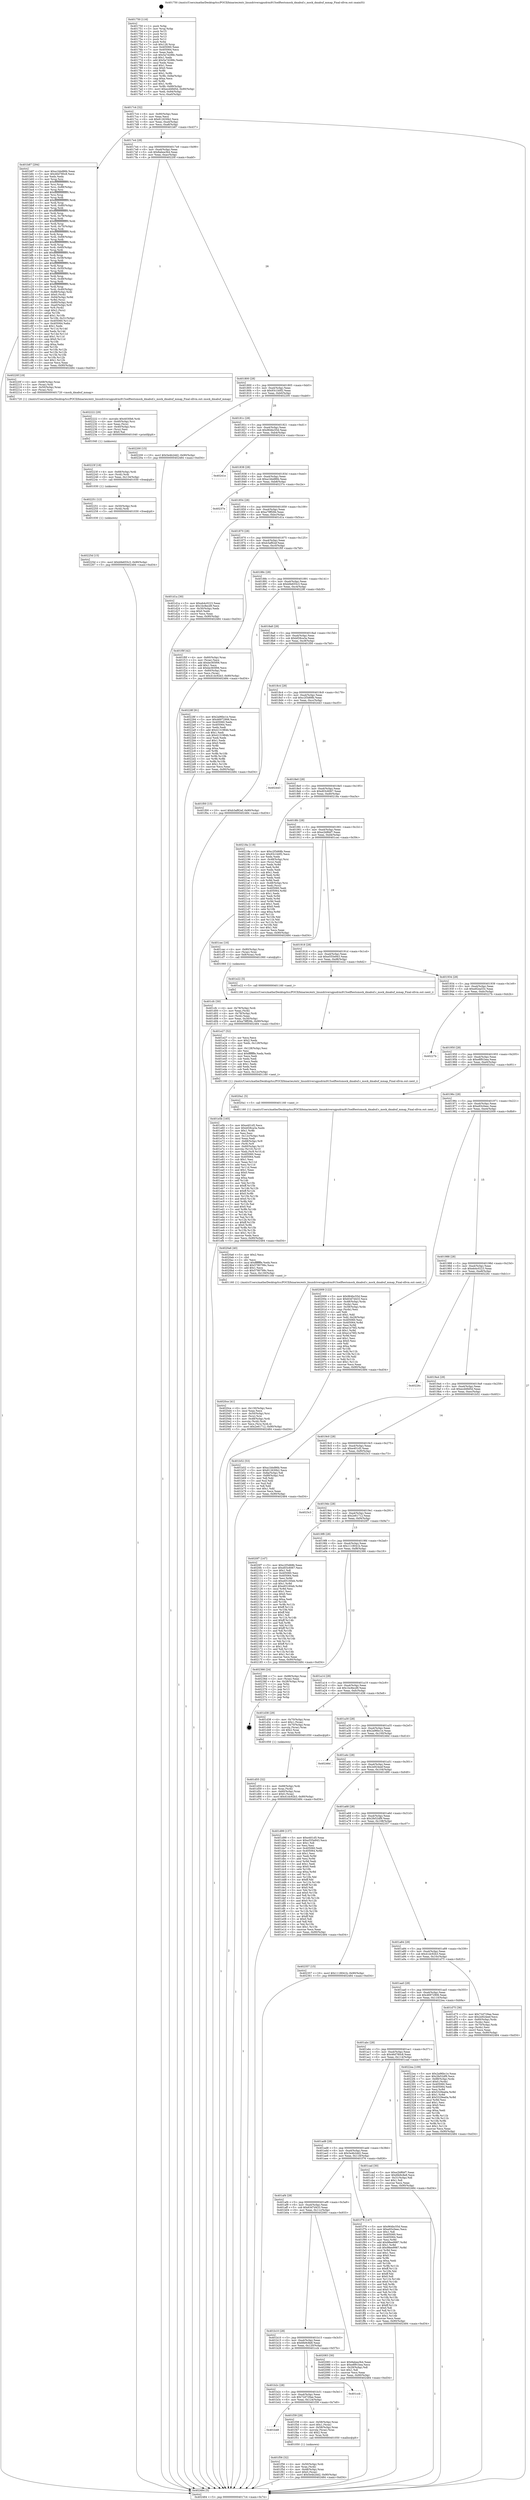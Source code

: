 digraph "0x401750" {
  label = "0x401750 (/mnt/c/Users/mathe/Desktop/tcc/POCII/binaries/extr_linuxdriversgpudrmi915selftestsmock_dmabuf.c_mock_dmabuf_mmap_Final-ollvm.out::main(0))"
  labelloc = "t"
  node[shape=record]

  Entry [label="",width=0.3,height=0.3,shape=circle,fillcolor=black,style=filled]
  "0x4017c4" [label="{
     0x4017c4 [32]\l
     | [instrs]\l
     &nbsp;&nbsp;0x4017c4 \<+6\>: mov -0x90(%rbp),%eax\l
     &nbsp;&nbsp;0x4017ca \<+2\>: mov %eax,%ecx\l
     &nbsp;&nbsp;0x4017cc \<+6\>: sub $0x812630b2,%ecx\l
     &nbsp;&nbsp;0x4017d2 \<+6\>: mov %eax,-0xa4(%rbp)\l
     &nbsp;&nbsp;0x4017d8 \<+6\>: mov %ecx,-0xa8(%rbp)\l
     &nbsp;&nbsp;0x4017de \<+6\>: je 0000000000401b87 \<main+0x437\>\l
  }"]
  "0x401b87" [label="{
     0x401b87 [294]\l
     | [instrs]\l
     &nbsp;&nbsp;0x401b87 \<+5\>: mov $0xa1bbd86b,%eax\l
     &nbsp;&nbsp;0x401b8c \<+5\>: mov $0x46d780c8,%ecx\l
     &nbsp;&nbsp;0x401b91 \<+2\>: xor %edx,%edx\l
     &nbsp;&nbsp;0x401b93 \<+3\>: mov %rsp,%rsi\l
     &nbsp;&nbsp;0x401b96 \<+4\>: add $0xfffffffffffffff0,%rsi\l
     &nbsp;&nbsp;0x401b9a \<+3\>: mov %rsi,%rsp\l
     &nbsp;&nbsp;0x401b9d \<+7\>: mov %rsi,-0x88(%rbp)\l
     &nbsp;&nbsp;0x401ba4 \<+3\>: mov %rsp,%rsi\l
     &nbsp;&nbsp;0x401ba7 \<+4\>: add $0xfffffffffffffff0,%rsi\l
     &nbsp;&nbsp;0x401bab \<+3\>: mov %rsi,%rsp\l
     &nbsp;&nbsp;0x401bae \<+3\>: mov %rsp,%rdi\l
     &nbsp;&nbsp;0x401bb1 \<+4\>: add $0xfffffffffffffff0,%rdi\l
     &nbsp;&nbsp;0x401bb5 \<+3\>: mov %rdi,%rsp\l
     &nbsp;&nbsp;0x401bb8 \<+4\>: mov %rdi,-0x80(%rbp)\l
     &nbsp;&nbsp;0x401bbc \<+3\>: mov %rsp,%rdi\l
     &nbsp;&nbsp;0x401bbf \<+4\>: add $0xfffffffffffffff0,%rdi\l
     &nbsp;&nbsp;0x401bc3 \<+3\>: mov %rdi,%rsp\l
     &nbsp;&nbsp;0x401bc6 \<+4\>: mov %rdi,-0x78(%rbp)\l
     &nbsp;&nbsp;0x401bca \<+3\>: mov %rsp,%rdi\l
     &nbsp;&nbsp;0x401bcd \<+4\>: add $0xfffffffffffffff0,%rdi\l
     &nbsp;&nbsp;0x401bd1 \<+3\>: mov %rdi,%rsp\l
     &nbsp;&nbsp;0x401bd4 \<+4\>: mov %rdi,-0x70(%rbp)\l
     &nbsp;&nbsp;0x401bd8 \<+3\>: mov %rsp,%rdi\l
     &nbsp;&nbsp;0x401bdb \<+4\>: add $0xfffffffffffffff0,%rdi\l
     &nbsp;&nbsp;0x401bdf \<+3\>: mov %rdi,%rsp\l
     &nbsp;&nbsp;0x401be2 \<+4\>: mov %rdi,-0x68(%rbp)\l
     &nbsp;&nbsp;0x401be6 \<+3\>: mov %rsp,%rdi\l
     &nbsp;&nbsp;0x401be9 \<+4\>: add $0xfffffffffffffff0,%rdi\l
     &nbsp;&nbsp;0x401bed \<+3\>: mov %rdi,%rsp\l
     &nbsp;&nbsp;0x401bf0 \<+4\>: mov %rdi,-0x60(%rbp)\l
     &nbsp;&nbsp;0x401bf4 \<+3\>: mov %rsp,%rdi\l
     &nbsp;&nbsp;0x401bf7 \<+4\>: add $0xfffffffffffffff0,%rdi\l
     &nbsp;&nbsp;0x401bfb \<+3\>: mov %rdi,%rsp\l
     &nbsp;&nbsp;0x401bfe \<+4\>: mov %rdi,-0x58(%rbp)\l
     &nbsp;&nbsp;0x401c02 \<+3\>: mov %rsp,%rdi\l
     &nbsp;&nbsp;0x401c05 \<+4\>: add $0xfffffffffffffff0,%rdi\l
     &nbsp;&nbsp;0x401c09 \<+3\>: mov %rdi,%rsp\l
     &nbsp;&nbsp;0x401c0c \<+4\>: mov %rdi,-0x50(%rbp)\l
     &nbsp;&nbsp;0x401c10 \<+3\>: mov %rsp,%rdi\l
     &nbsp;&nbsp;0x401c13 \<+4\>: add $0xfffffffffffffff0,%rdi\l
     &nbsp;&nbsp;0x401c17 \<+3\>: mov %rdi,%rsp\l
     &nbsp;&nbsp;0x401c1a \<+4\>: mov %rdi,-0x48(%rbp)\l
     &nbsp;&nbsp;0x401c1e \<+3\>: mov %rsp,%rdi\l
     &nbsp;&nbsp;0x401c21 \<+4\>: add $0xfffffffffffffff0,%rdi\l
     &nbsp;&nbsp;0x401c25 \<+3\>: mov %rdi,%rsp\l
     &nbsp;&nbsp;0x401c28 \<+4\>: mov %rdi,-0x40(%rbp)\l
     &nbsp;&nbsp;0x401c2c \<+7\>: mov -0x88(%rbp),%rdi\l
     &nbsp;&nbsp;0x401c33 \<+6\>: movl $0x0,(%rdi)\l
     &nbsp;&nbsp;0x401c39 \<+7\>: mov -0x94(%rbp),%r8d\l
     &nbsp;&nbsp;0x401c40 \<+3\>: mov %r8d,(%rsi)\l
     &nbsp;&nbsp;0x401c43 \<+4\>: mov -0x80(%rbp),%rdi\l
     &nbsp;&nbsp;0x401c47 \<+7\>: mov -0xa0(%rbp),%r9\l
     &nbsp;&nbsp;0x401c4e \<+3\>: mov %r9,(%rdi)\l
     &nbsp;&nbsp;0x401c51 \<+3\>: cmpl $0x2,(%rsi)\l
     &nbsp;&nbsp;0x401c54 \<+4\>: setne %r10b\l
     &nbsp;&nbsp;0x401c58 \<+4\>: and $0x1,%r10b\l
     &nbsp;&nbsp;0x401c5c \<+4\>: mov %r10b,-0x31(%rbp)\l
     &nbsp;&nbsp;0x401c60 \<+8\>: mov 0x405060,%r11d\l
     &nbsp;&nbsp;0x401c68 \<+7\>: mov 0x405064,%ebx\l
     &nbsp;&nbsp;0x401c6f \<+3\>: sub $0x1,%edx\l
     &nbsp;&nbsp;0x401c72 \<+3\>: mov %r11d,%r14d\l
     &nbsp;&nbsp;0x401c75 \<+3\>: add %edx,%r14d\l
     &nbsp;&nbsp;0x401c78 \<+4\>: imul %r14d,%r11d\l
     &nbsp;&nbsp;0x401c7c \<+4\>: and $0x1,%r11d\l
     &nbsp;&nbsp;0x401c80 \<+4\>: cmp $0x0,%r11d\l
     &nbsp;&nbsp;0x401c84 \<+4\>: sete %r10b\l
     &nbsp;&nbsp;0x401c88 \<+3\>: cmp $0xa,%ebx\l
     &nbsp;&nbsp;0x401c8b \<+4\>: setl %r15b\l
     &nbsp;&nbsp;0x401c8f \<+3\>: mov %r10b,%r12b\l
     &nbsp;&nbsp;0x401c92 \<+3\>: and %r15b,%r12b\l
     &nbsp;&nbsp;0x401c95 \<+3\>: xor %r15b,%r10b\l
     &nbsp;&nbsp;0x401c98 \<+3\>: or %r10b,%r12b\l
     &nbsp;&nbsp;0x401c9b \<+4\>: test $0x1,%r12b\l
     &nbsp;&nbsp;0x401c9f \<+3\>: cmovne %ecx,%eax\l
     &nbsp;&nbsp;0x401ca2 \<+6\>: mov %eax,-0x90(%rbp)\l
     &nbsp;&nbsp;0x401ca8 \<+5\>: jmp 0000000000402484 \<main+0xd34\>\l
  }"]
  "0x4017e4" [label="{
     0x4017e4 [28]\l
     | [instrs]\l
     &nbsp;&nbsp;0x4017e4 \<+5\>: jmp 00000000004017e9 \<main+0x99\>\l
     &nbsp;&nbsp;0x4017e9 \<+6\>: mov -0xa4(%rbp),%eax\l
     &nbsp;&nbsp;0x4017ef \<+5\>: sub $0x8abea3b4,%eax\l
     &nbsp;&nbsp;0x4017f4 \<+6\>: mov %eax,-0xac(%rbp)\l
     &nbsp;&nbsp;0x4017fa \<+6\>: je 000000000040220f \<main+0xabf\>\l
  }"]
  Exit [label="",width=0.3,height=0.3,shape=circle,fillcolor=black,style=filled,peripheries=2]
  "0x40220f" [label="{
     0x40220f [19]\l
     | [instrs]\l
     &nbsp;&nbsp;0x40220f \<+4\>: mov -0x68(%rbp),%rax\l
     &nbsp;&nbsp;0x402213 \<+3\>: mov (%rax),%rdi\l
     &nbsp;&nbsp;0x402216 \<+4\>: mov -0x50(%rbp),%rax\l
     &nbsp;&nbsp;0x40221a \<+3\>: mov (%rax),%rsi\l
     &nbsp;&nbsp;0x40221d \<+5\>: call 0000000000401720 \<mock_dmabuf_mmap\>\l
     | [calls]\l
     &nbsp;&nbsp;0x401720 \{1\} (/mnt/c/Users/mathe/Desktop/tcc/POCII/binaries/extr_linuxdriversgpudrmi915selftestsmock_dmabuf.c_mock_dmabuf_mmap_Final-ollvm.out::mock_dmabuf_mmap)\l
  }"]
  "0x401800" [label="{
     0x401800 [28]\l
     | [instrs]\l
     &nbsp;&nbsp;0x401800 \<+5\>: jmp 0000000000401805 \<main+0xb5\>\l
     &nbsp;&nbsp;0x401805 \<+6\>: mov -0xa4(%rbp),%eax\l
     &nbsp;&nbsp;0x40180b \<+5\>: sub $0x93c1b0f2,%eax\l
     &nbsp;&nbsp;0x401810 \<+6\>: mov %eax,-0xb0(%rbp)\l
     &nbsp;&nbsp;0x401816 \<+6\>: je 0000000000402200 \<main+0xab0\>\l
  }"]
  "0x40225d" [label="{
     0x40225d [15]\l
     | [instrs]\l
     &nbsp;&nbsp;0x40225d \<+10\>: movl $0xb9e655c3,-0x90(%rbp)\l
     &nbsp;&nbsp;0x402267 \<+5\>: jmp 0000000000402484 \<main+0xd34\>\l
  }"]
  "0x402200" [label="{
     0x402200 [15]\l
     | [instrs]\l
     &nbsp;&nbsp;0x402200 \<+10\>: movl $0x5e4b2dd2,-0x90(%rbp)\l
     &nbsp;&nbsp;0x40220a \<+5\>: jmp 0000000000402484 \<main+0xd34\>\l
  }"]
  "0x40181c" [label="{
     0x40181c [28]\l
     | [instrs]\l
     &nbsp;&nbsp;0x40181c \<+5\>: jmp 0000000000401821 \<main+0xd1\>\l
     &nbsp;&nbsp;0x401821 \<+6\>: mov -0xa4(%rbp),%eax\l
     &nbsp;&nbsp;0x401827 \<+5\>: sub $0x964bc55d,%eax\l
     &nbsp;&nbsp;0x40182c \<+6\>: mov %eax,-0xb4(%rbp)\l
     &nbsp;&nbsp;0x401832 \<+6\>: je 000000000040241e \<main+0xcce\>\l
  }"]
  "0x402251" [label="{
     0x402251 [12]\l
     | [instrs]\l
     &nbsp;&nbsp;0x402251 \<+4\>: mov -0x50(%rbp),%rdi\l
     &nbsp;&nbsp;0x402255 \<+3\>: mov (%rdi),%rdi\l
     &nbsp;&nbsp;0x402258 \<+5\>: call 0000000000401030 \<free@plt\>\l
     | [calls]\l
     &nbsp;&nbsp;0x401030 \{1\} (unknown)\l
  }"]
  "0x40241e" [label="{
     0x40241e\l
  }", style=dashed]
  "0x401838" [label="{
     0x401838 [28]\l
     | [instrs]\l
     &nbsp;&nbsp;0x401838 \<+5\>: jmp 000000000040183d \<main+0xed\>\l
     &nbsp;&nbsp;0x40183d \<+6\>: mov -0xa4(%rbp),%eax\l
     &nbsp;&nbsp;0x401843 \<+5\>: sub $0xa1bbd86b,%eax\l
     &nbsp;&nbsp;0x401848 \<+6\>: mov %eax,-0xb8(%rbp)\l
     &nbsp;&nbsp;0x40184e \<+6\>: je 000000000040237e \<main+0xc2e\>\l
  }"]
  "0x40223f" [label="{
     0x40223f [18]\l
     | [instrs]\l
     &nbsp;&nbsp;0x40223f \<+4\>: mov -0x68(%rbp),%rdi\l
     &nbsp;&nbsp;0x402243 \<+3\>: mov (%rdi),%rdi\l
     &nbsp;&nbsp;0x402246 \<+6\>: mov %eax,-0x134(%rbp)\l
     &nbsp;&nbsp;0x40224c \<+5\>: call 0000000000401030 \<free@plt\>\l
     | [calls]\l
     &nbsp;&nbsp;0x401030 \{1\} (unknown)\l
  }"]
  "0x40237e" [label="{
     0x40237e\l
  }", style=dashed]
  "0x401854" [label="{
     0x401854 [28]\l
     | [instrs]\l
     &nbsp;&nbsp;0x401854 \<+5\>: jmp 0000000000401859 \<main+0x109\>\l
     &nbsp;&nbsp;0x401859 \<+6\>: mov -0xa4(%rbp),%eax\l
     &nbsp;&nbsp;0x40185f \<+5\>: sub $0xa79ff26b,%eax\l
     &nbsp;&nbsp;0x401864 \<+6\>: mov %eax,-0xbc(%rbp)\l
     &nbsp;&nbsp;0x40186a \<+6\>: je 0000000000401d1a \<main+0x5ca\>\l
  }"]
  "0x402222" [label="{
     0x402222 [29]\l
     | [instrs]\l
     &nbsp;&nbsp;0x402222 \<+10\>: movabs $0x4030b6,%rdi\l
     &nbsp;&nbsp;0x40222c \<+4\>: mov -0x40(%rbp),%rsi\l
     &nbsp;&nbsp;0x402230 \<+2\>: mov %eax,(%rsi)\l
     &nbsp;&nbsp;0x402232 \<+4\>: mov -0x40(%rbp),%rsi\l
     &nbsp;&nbsp;0x402236 \<+2\>: mov (%rsi),%esi\l
     &nbsp;&nbsp;0x402238 \<+2\>: mov $0x0,%al\l
     &nbsp;&nbsp;0x40223a \<+5\>: call 0000000000401040 \<printf@plt\>\l
     | [calls]\l
     &nbsp;&nbsp;0x401040 \{1\} (unknown)\l
  }"]
  "0x401d1a" [label="{
     0x401d1a [30]\l
     | [instrs]\l
     &nbsp;&nbsp;0x401d1a \<+5\>: mov $0xeb4c0223,%eax\l
     &nbsp;&nbsp;0x401d1f \<+5\>: mov $0x1bc8ecd9,%ecx\l
     &nbsp;&nbsp;0x401d24 \<+3\>: mov -0x30(%rbp),%edx\l
     &nbsp;&nbsp;0x401d27 \<+3\>: cmp $0x0,%edx\l
     &nbsp;&nbsp;0x401d2a \<+3\>: cmove %ecx,%eax\l
     &nbsp;&nbsp;0x401d2d \<+6\>: mov %eax,-0x90(%rbp)\l
     &nbsp;&nbsp;0x401d33 \<+5\>: jmp 0000000000402484 \<main+0xd34\>\l
  }"]
  "0x401870" [label="{
     0x401870 [28]\l
     | [instrs]\l
     &nbsp;&nbsp;0x401870 \<+5\>: jmp 0000000000401875 \<main+0x125\>\l
     &nbsp;&nbsp;0x401875 \<+6\>: mov -0xa4(%rbp),%eax\l
     &nbsp;&nbsp;0x40187b \<+5\>: sub $0xb3af82ef,%eax\l
     &nbsp;&nbsp;0x401880 \<+6\>: mov %eax,-0xc0(%rbp)\l
     &nbsp;&nbsp;0x401886 \<+6\>: je 0000000000401f0f \<main+0x7bf\>\l
  }"]
  "0x4020ce" [label="{
     0x4020ce [41]\l
     | [instrs]\l
     &nbsp;&nbsp;0x4020ce \<+6\>: mov -0x130(%rbp),%ecx\l
     &nbsp;&nbsp;0x4020d4 \<+3\>: imul %eax,%ecx\l
     &nbsp;&nbsp;0x4020d7 \<+4\>: mov -0x50(%rbp),%rsi\l
     &nbsp;&nbsp;0x4020db \<+3\>: mov (%rsi),%rsi\l
     &nbsp;&nbsp;0x4020de \<+4\>: mov -0x48(%rbp),%rdi\l
     &nbsp;&nbsp;0x4020e2 \<+3\>: movslq (%rdi),%rdi\l
     &nbsp;&nbsp;0x4020e5 \<+3\>: mov %ecx,(%rsi,%rdi,4)\l
     &nbsp;&nbsp;0x4020e8 \<+10\>: movl $0x2e61712,-0x90(%rbp)\l
     &nbsp;&nbsp;0x4020f2 \<+5\>: jmp 0000000000402484 \<main+0xd34\>\l
  }"]
  "0x401f0f" [label="{
     0x401f0f [42]\l
     | [instrs]\l
     &nbsp;&nbsp;0x401f0f \<+4\>: mov -0x60(%rbp),%rax\l
     &nbsp;&nbsp;0x401f13 \<+2\>: mov (%rax),%ecx\l
     &nbsp;&nbsp;0x401f15 \<+6\>: add $0xbe365f06,%ecx\l
     &nbsp;&nbsp;0x401f1b \<+3\>: add $0x1,%ecx\l
     &nbsp;&nbsp;0x401f1e \<+6\>: sub $0xbe365f06,%ecx\l
     &nbsp;&nbsp;0x401f24 \<+4\>: mov -0x60(%rbp),%rax\l
     &nbsp;&nbsp;0x401f28 \<+2\>: mov %ecx,(%rax)\l
     &nbsp;&nbsp;0x401f2a \<+10\>: movl $0x41dc92b3,-0x90(%rbp)\l
     &nbsp;&nbsp;0x401f34 \<+5\>: jmp 0000000000402484 \<main+0xd34\>\l
  }"]
  "0x40188c" [label="{
     0x40188c [28]\l
     | [instrs]\l
     &nbsp;&nbsp;0x40188c \<+5\>: jmp 0000000000401891 \<main+0x141\>\l
     &nbsp;&nbsp;0x401891 \<+6\>: mov -0xa4(%rbp),%eax\l
     &nbsp;&nbsp;0x401897 \<+5\>: sub $0xb9e655c3,%eax\l
     &nbsp;&nbsp;0x40189c \<+6\>: mov %eax,-0xc4(%rbp)\l
     &nbsp;&nbsp;0x4018a2 \<+6\>: je 000000000040228f \<main+0xb3f\>\l
  }"]
  "0x4020a6" [label="{
     0x4020a6 [40]\l
     | [instrs]\l
     &nbsp;&nbsp;0x4020a6 \<+5\>: mov $0x2,%ecx\l
     &nbsp;&nbsp;0x4020ab \<+1\>: cltd\l
     &nbsp;&nbsp;0x4020ac \<+2\>: idiv %ecx\l
     &nbsp;&nbsp;0x4020ae \<+6\>: imul $0xfffffffe,%edx,%ecx\l
     &nbsp;&nbsp;0x4020b4 \<+6\>: add $0x5780799c,%ecx\l
     &nbsp;&nbsp;0x4020ba \<+3\>: add $0x1,%ecx\l
     &nbsp;&nbsp;0x4020bd \<+6\>: sub $0x5780799c,%ecx\l
     &nbsp;&nbsp;0x4020c3 \<+6\>: mov %ecx,-0x130(%rbp)\l
     &nbsp;&nbsp;0x4020c9 \<+5\>: call 0000000000401160 \<next_i\>\l
     | [calls]\l
     &nbsp;&nbsp;0x401160 \{1\} (/mnt/c/Users/mathe/Desktop/tcc/POCII/binaries/extr_linuxdriversgpudrmi915selftestsmock_dmabuf.c_mock_dmabuf_mmap_Final-ollvm.out::next_i)\l
  }"]
  "0x40228f" [label="{
     0x40228f [91]\l
     | [instrs]\l
     &nbsp;&nbsp;0x40228f \<+5\>: mov $0x2a96bc1e,%eax\l
     &nbsp;&nbsp;0x402294 \<+5\>: mov $0x46972906,%ecx\l
     &nbsp;&nbsp;0x402299 \<+7\>: mov 0x405060,%edx\l
     &nbsp;&nbsp;0x4022a0 \<+7\>: mov 0x405064,%esi\l
     &nbsp;&nbsp;0x4022a7 \<+2\>: mov %edx,%edi\l
     &nbsp;&nbsp;0x4022a9 \<+6\>: add $0x4131984b,%edi\l
     &nbsp;&nbsp;0x4022af \<+3\>: sub $0x1,%edi\l
     &nbsp;&nbsp;0x4022b2 \<+6\>: sub $0x4131984b,%edi\l
     &nbsp;&nbsp;0x4022b8 \<+3\>: imul %edi,%edx\l
     &nbsp;&nbsp;0x4022bb \<+3\>: and $0x1,%edx\l
     &nbsp;&nbsp;0x4022be \<+3\>: cmp $0x0,%edx\l
     &nbsp;&nbsp;0x4022c1 \<+4\>: sete %r8b\l
     &nbsp;&nbsp;0x4022c5 \<+3\>: cmp $0xa,%esi\l
     &nbsp;&nbsp;0x4022c8 \<+4\>: setl %r9b\l
     &nbsp;&nbsp;0x4022cc \<+3\>: mov %r8b,%r10b\l
     &nbsp;&nbsp;0x4022cf \<+3\>: and %r9b,%r10b\l
     &nbsp;&nbsp;0x4022d2 \<+3\>: xor %r9b,%r8b\l
     &nbsp;&nbsp;0x4022d5 \<+3\>: or %r8b,%r10b\l
     &nbsp;&nbsp;0x4022d8 \<+4\>: test $0x1,%r10b\l
     &nbsp;&nbsp;0x4022dc \<+3\>: cmovne %ecx,%eax\l
     &nbsp;&nbsp;0x4022df \<+6\>: mov %eax,-0x90(%rbp)\l
     &nbsp;&nbsp;0x4022e5 \<+5\>: jmp 0000000000402484 \<main+0xd34\>\l
  }"]
  "0x4018a8" [label="{
     0x4018a8 [28]\l
     | [instrs]\l
     &nbsp;&nbsp;0x4018a8 \<+5\>: jmp 00000000004018ad \<main+0x15d\>\l
     &nbsp;&nbsp;0x4018ad \<+6\>: mov -0xa4(%rbp),%eax\l
     &nbsp;&nbsp;0x4018b3 \<+5\>: sub $0xbf28ca3a,%eax\l
     &nbsp;&nbsp;0x4018b8 \<+6\>: mov %eax,-0xc8(%rbp)\l
     &nbsp;&nbsp;0x4018be \<+6\>: je 0000000000401f00 \<main+0x7b0\>\l
  }"]
  "0x401f56" [label="{
     0x401f56 [32]\l
     | [instrs]\l
     &nbsp;&nbsp;0x401f56 \<+4\>: mov -0x50(%rbp),%rdi\l
     &nbsp;&nbsp;0x401f5a \<+3\>: mov %rax,(%rdi)\l
     &nbsp;&nbsp;0x401f5d \<+4\>: mov -0x48(%rbp),%rax\l
     &nbsp;&nbsp;0x401f61 \<+6\>: movl $0x0,(%rax)\l
     &nbsp;&nbsp;0x401f67 \<+10\>: movl $0x5e4b2dd2,-0x90(%rbp)\l
     &nbsp;&nbsp;0x401f71 \<+5\>: jmp 0000000000402484 \<main+0xd34\>\l
  }"]
  "0x401f00" [label="{
     0x401f00 [15]\l
     | [instrs]\l
     &nbsp;&nbsp;0x401f00 \<+10\>: movl $0xb3af82ef,-0x90(%rbp)\l
     &nbsp;&nbsp;0x401f0a \<+5\>: jmp 0000000000402484 \<main+0xd34\>\l
  }"]
  "0x4018c4" [label="{
     0x4018c4 [28]\l
     | [instrs]\l
     &nbsp;&nbsp;0x4018c4 \<+5\>: jmp 00000000004018c9 \<main+0x179\>\l
     &nbsp;&nbsp;0x4018c9 \<+6\>: mov -0xa4(%rbp),%eax\l
     &nbsp;&nbsp;0x4018cf \<+5\>: sub $0xc2f3d68b,%eax\l
     &nbsp;&nbsp;0x4018d4 \<+6\>: mov %eax,-0xcc(%rbp)\l
     &nbsp;&nbsp;0x4018da \<+6\>: je 0000000000402443 \<main+0xcf3\>\l
  }"]
  "0x401b48" [label="{
     0x401b48\l
  }", style=dashed]
  "0x402443" [label="{
     0x402443\l
  }", style=dashed]
  "0x4018e0" [label="{
     0x4018e0 [28]\l
     | [instrs]\l
     &nbsp;&nbsp;0x4018e0 \<+5\>: jmp 00000000004018e5 \<main+0x195\>\l
     &nbsp;&nbsp;0x4018e5 \<+6\>: mov -0xa4(%rbp),%eax\l
     &nbsp;&nbsp;0x4018eb \<+5\>: sub $0xd03c6067,%eax\l
     &nbsp;&nbsp;0x4018f0 \<+6\>: mov %eax,-0xd0(%rbp)\l
     &nbsp;&nbsp;0x4018f6 \<+6\>: je 000000000040218a \<main+0xa3a\>\l
  }"]
  "0x401f39" [label="{
     0x401f39 [29]\l
     | [instrs]\l
     &nbsp;&nbsp;0x401f39 \<+4\>: mov -0x58(%rbp),%rax\l
     &nbsp;&nbsp;0x401f3d \<+6\>: movl $0x1,(%rax)\l
     &nbsp;&nbsp;0x401f43 \<+4\>: mov -0x58(%rbp),%rax\l
     &nbsp;&nbsp;0x401f47 \<+3\>: movslq (%rax),%rax\l
     &nbsp;&nbsp;0x401f4a \<+4\>: shl $0x2,%rax\l
     &nbsp;&nbsp;0x401f4e \<+3\>: mov %rax,%rdi\l
     &nbsp;&nbsp;0x401f51 \<+5\>: call 0000000000401050 \<malloc@plt\>\l
     | [calls]\l
     &nbsp;&nbsp;0x401050 \{1\} (unknown)\l
  }"]
  "0x40218a" [label="{
     0x40218a [118]\l
     | [instrs]\l
     &nbsp;&nbsp;0x40218a \<+5\>: mov $0xc2f3d68b,%eax\l
     &nbsp;&nbsp;0x40218f \<+5\>: mov $0x93c1b0f2,%ecx\l
     &nbsp;&nbsp;0x402194 \<+2\>: xor %edx,%edx\l
     &nbsp;&nbsp;0x402196 \<+4\>: mov -0x48(%rbp),%rsi\l
     &nbsp;&nbsp;0x40219a \<+2\>: mov (%rsi),%edi\l
     &nbsp;&nbsp;0x40219c \<+3\>: mov %edx,%r8d\l
     &nbsp;&nbsp;0x40219f \<+3\>: sub %edi,%r8d\l
     &nbsp;&nbsp;0x4021a2 \<+2\>: mov %edx,%edi\l
     &nbsp;&nbsp;0x4021a4 \<+3\>: sub $0x1,%edi\l
     &nbsp;&nbsp;0x4021a7 \<+3\>: add %edi,%r8d\l
     &nbsp;&nbsp;0x4021aa \<+2\>: mov %edx,%edi\l
     &nbsp;&nbsp;0x4021ac \<+3\>: sub %r8d,%edi\l
     &nbsp;&nbsp;0x4021af \<+4\>: mov -0x48(%rbp),%rsi\l
     &nbsp;&nbsp;0x4021b3 \<+2\>: mov %edi,(%rsi)\l
     &nbsp;&nbsp;0x4021b5 \<+7\>: mov 0x405060,%edi\l
     &nbsp;&nbsp;0x4021bc \<+8\>: mov 0x405064,%r8d\l
     &nbsp;&nbsp;0x4021c4 \<+3\>: sub $0x1,%edx\l
     &nbsp;&nbsp;0x4021c7 \<+3\>: mov %edi,%r9d\l
     &nbsp;&nbsp;0x4021ca \<+3\>: add %edx,%r9d\l
     &nbsp;&nbsp;0x4021cd \<+4\>: imul %r9d,%edi\l
     &nbsp;&nbsp;0x4021d1 \<+3\>: and $0x1,%edi\l
     &nbsp;&nbsp;0x4021d4 \<+3\>: cmp $0x0,%edi\l
     &nbsp;&nbsp;0x4021d7 \<+4\>: sete %r10b\l
     &nbsp;&nbsp;0x4021db \<+4\>: cmp $0xa,%r8d\l
     &nbsp;&nbsp;0x4021df \<+4\>: setl %r11b\l
     &nbsp;&nbsp;0x4021e3 \<+3\>: mov %r10b,%bl\l
     &nbsp;&nbsp;0x4021e6 \<+3\>: and %r11b,%bl\l
     &nbsp;&nbsp;0x4021e9 \<+3\>: xor %r11b,%r10b\l
     &nbsp;&nbsp;0x4021ec \<+3\>: or %r10b,%bl\l
     &nbsp;&nbsp;0x4021ef \<+3\>: test $0x1,%bl\l
     &nbsp;&nbsp;0x4021f2 \<+3\>: cmovne %ecx,%eax\l
     &nbsp;&nbsp;0x4021f5 \<+6\>: mov %eax,-0x90(%rbp)\l
     &nbsp;&nbsp;0x4021fb \<+5\>: jmp 0000000000402484 \<main+0xd34\>\l
  }"]
  "0x4018fc" [label="{
     0x4018fc [28]\l
     | [instrs]\l
     &nbsp;&nbsp;0x4018fc \<+5\>: jmp 0000000000401901 \<main+0x1b1\>\l
     &nbsp;&nbsp;0x401901 \<+6\>: mov -0xa4(%rbp),%eax\l
     &nbsp;&nbsp;0x401907 \<+5\>: sub $0xe2bf6bf7,%eax\l
     &nbsp;&nbsp;0x40190c \<+6\>: mov %eax,-0xd4(%rbp)\l
     &nbsp;&nbsp;0x401912 \<+6\>: je 0000000000401cec \<main+0x59c\>\l
  }"]
  "0x401b2c" [label="{
     0x401b2c [28]\l
     | [instrs]\l
     &nbsp;&nbsp;0x401b2c \<+5\>: jmp 0000000000401b31 \<main+0x3e1\>\l
     &nbsp;&nbsp;0x401b31 \<+6\>: mov -0xa4(%rbp),%eax\l
     &nbsp;&nbsp;0x401b37 \<+5\>: sub $0x72d729ae,%eax\l
     &nbsp;&nbsp;0x401b3c \<+6\>: mov %eax,-0x124(%rbp)\l
     &nbsp;&nbsp;0x401b42 \<+6\>: je 0000000000401f39 \<main+0x7e9\>\l
  }"]
  "0x401cec" [label="{
     0x401cec [16]\l
     | [instrs]\l
     &nbsp;&nbsp;0x401cec \<+4\>: mov -0x80(%rbp),%rax\l
     &nbsp;&nbsp;0x401cf0 \<+3\>: mov (%rax),%rax\l
     &nbsp;&nbsp;0x401cf3 \<+4\>: mov 0x8(%rax),%rdi\l
     &nbsp;&nbsp;0x401cf7 \<+5\>: call 0000000000401060 \<atoi@plt\>\l
     | [calls]\l
     &nbsp;&nbsp;0x401060 \{1\} (unknown)\l
  }"]
  "0x401918" [label="{
     0x401918 [28]\l
     | [instrs]\l
     &nbsp;&nbsp;0x401918 \<+5\>: jmp 000000000040191d \<main+0x1cd\>\l
     &nbsp;&nbsp;0x40191d \<+6\>: mov -0xa4(%rbp),%eax\l
     &nbsp;&nbsp;0x401923 \<+5\>: sub $0xe555e943,%eax\l
     &nbsp;&nbsp;0x401928 \<+6\>: mov %eax,-0xd8(%rbp)\l
     &nbsp;&nbsp;0x40192e \<+6\>: je 0000000000401e22 \<main+0x6d2\>\l
  }"]
  "0x401ccb" [label="{
     0x401ccb\l
  }", style=dashed]
  "0x401e22" [label="{
     0x401e22 [5]\l
     | [instrs]\l
     &nbsp;&nbsp;0x401e22 \<+5\>: call 0000000000401160 \<next_i\>\l
     | [calls]\l
     &nbsp;&nbsp;0x401160 \{1\} (/mnt/c/Users/mathe/Desktop/tcc/POCII/binaries/extr_linuxdriversgpudrmi915selftestsmock_dmabuf.c_mock_dmabuf_mmap_Final-ollvm.out::next_i)\l
  }"]
  "0x401934" [label="{
     0x401934 [28]\l
     | [instrs]\l
     &nbsp;&nbsp;0x401934 \<+5\>: jmp 0000000000401939 \<main+0x1e9\>\l
     &nbsp;&nbsp;0x401939 \<+6\>: mov -0xa4(%rbp),%eax\l
     &nbsp;&nbsp;0x40193f \<+5\>: sub $0xe82ea53c,%eax\l
     &nbsp;&nbsp;0x401944 \<+6\>: mov %eax,-0xdc(%rbp)\l
     &nbsp;&nbsp;0x40194a \<+6\>: je 000000000040227b \<main+0xb2b\>\l
  }"]
  "0x401b10" [label="{
     0x401b10 [28]\l
     | [instrs]\l
     &nbsp;&nbsp;0x401b10 \<+5\>: jmp 0000000000401b15 \<main+0x3c5\>\l
     &nbsp;&nbsp;0x401b15 \<+6\>: mov -0xa4(%rbp),%eax\l
     &nbsp;&nbsp;0x401b1b \<+5\>: sub $0x6fe9c8e8,%eax\l
     &nbsp;&nbsp;0x401b20 \<+6\>: mov %eax,-0x120(%rbp)\l
     &nbsp;&nbsp;0x401b26 \<+6\>: je 0000000000401ccb \<main+0x57b\>\l
  }"]
  "0x40227b" [label="{
     0x40227b\l
  }", style=dashed]
  "0x401950" [label="{
     0x401950 [28]\l
     | [instrs]\l
     &nbsp;&nbsp;0x401950 \<+5\>: jmp 0000000000401955 \<main+0x205\>\l
     &nbsp;&nbsp;0x401955 \<+6\>: mov -0xa4(%rbp),%eax\l
     &nbsp;&nbsp;0x40195b \<+5\>: sub $0xe8f91bea,%eax\l
     &nbsp;&nbsp;0x401960 \<+6\>: mov %eax,-0xe0(%rbp)\l
     &nbsp;&nbsp;0x401966 \<+6\>: je 00000000004020a1 \<main+0x951\>\l
  }"]
  "0x402083" [label="{
     0x402083 [30]\l
     | [instrs]\l
     &nbsp;&nbsp;0x402083 \<+5\>: mov $0x8abea3b4,%eax\l
     &nbsp;&nbsp;0x402088 \<+5\>: mov $0xe8f91bea,%ecx\l
     &nbsp;&nbsp;0x40208d \<+3\>: mov -0x29(%rbp),%dl\l
     &nbsp;&nbsp;0x402090 \<+3\>: test $0x1,%dl\l
     &nbsp;&nbsp;0x402093 \<+3\>: cmovne %ecx,%eax\l
     &nbsp;&nbsp;0x402096 \<+6\>: mov %eax,-0x90(%rbp)\l
     &nbsp;&nbsp;0x40209c \<+5\>: jmp 0000000000402484 \<main+0xd34\>\l
  }"]
  "0x4020a1" [label="{
     0x4020a1 [5]\l
     | [instrs]\l
     &nbsp;&nbsp;0x4020a1 \<+5\>: call 0000000000401160 \<next_i\>\l
     | [calls]\l
     &nbsp;&nbsp;0x401160 \{1\} (/mnt/c/Users/mathe/Desktop/tcc/POCII/binaries/extr_linuxdriversgpudrmi915selftestsmock_dmabuf.c_mock_dmabuf_mmap_Final-ollvm.out::next_i)\l
  }"]
  "0x40196c" [label="{
     0x40196c [28]\l
     | [instrs]\l
     &nbsp;&nbsp;0x40196c \<+5\>: jmp 0000000000401971 \<main+0x221\>\l
     &nbsp;&nbsp;0x401971 \<+6\>: mov -0xa4(%rbp),%eax\l
     &nbsp;&nbsp;0x401977 \<+5\>: sub $0xe93c0eec,%eax\l
     &nbsp;&nbsp;0x40197c \<+6\>: mov %eax,-0xe4(%rbp)\l
     &nbsp;&nbsp;0x401982 \<+6\>: je 0000000000402009 \<main+0x8b9\>\l
  }"]
  "0x401af4" [label="{
     0x401af4 [28]\l
     | [instrs]\l
     &nbsp;&nbsp;0x401af4 \<+5\>: jmp 0000000000401af9 \<main+0x3a9\>\l
     &nbsp;&nbsp;0x401af9 \<+6\>: mov -0xa4(%rbp),%eax\l
     &nbsp;&nbsp;0x401aff \<+5\>: sub $0x63d7d433,%eax\l
     &nbsp;&nbsp;0x401b04 \<+6\>: mov %eax,-0x11c(%rbp)\l
     &nbsp;&nbsp;0x401b0a \<+6\>: je 0000000000402083 \<main+0x933\>\l
  }"]
  "0x402009" [label="{
     0x402009 [122]\l
     | [instrs]\l
     &nbsp;&nbsp;0x402009 \<+5\>: mov $0x964bc55d,%eax\l
     &nbsp;&nbsp;0x40200e \<+5\>: mov $0x63d7d433,%ecx\l
     &nbsp;&nbsp;0x402013 \<+4\>: mov -0x48(%rbp),%rdx\l
     &nbsp;&nbsp;0x402017 \<+2\>: mov (%rdx),%esi\l
     &nbsp;&nbsp;0x402019 \<+4\>: mov -0x58(%rbp),%rdx\l
     &nbsp;&nbsp;0x40201d \<+2\>: cmp (%rdx),%esi\l
     &nbsp;&nbsp;0x40201f \<+4\>: setl %dil\l
     &nbsp;&nbsp;0x402023 \<+4\>: and $0x1,%dil\l
     &nbsp;&nbsp;0x402027 \<+4\>: mov %dil,-0x29(%rbp)\l
     &nbsp;&nbsp;0x40202b \<+7\>: mov 0x405060,%esi\l
     &nbsp;&nbsp;0x402032 \<+8\>: mov 0x405064,%r8d\l
     &nbsp;&nbsp;0x40203a \<+3\>: mov %esi,%r9d\l
     &nbsp;&nbsp;0x40203d \<+7\>: add $0xe1e76f2,%r9d\l
     &nbsp;&nbsp;0x402044 \<+4\>: sub $0x1,%r9d\l
     &nbsp;&nbsp;0x402048 \<+7\>: sub $0xe1e76f2,%r9d\l
     &nbsp;&nbsp;0x40204f \<+4\>: imul %r9d,%esi\l
     &nbsp;&nbsp;0x402053 \<+3\>: and $0x1,%esi\l
     &nbsp;&nbsp;0x402056 \<+3\>: cmp $0x0,%esi\l
     &nbsp;&nbsp;0x402059 \<+4\>: sete %dil\l
     &nbsp;&nbsp;0x40205d \<+4\>: cmp $0xa,%r8d\l
     &nbsp;&nbsp;0x402061 \<+4\>: setl %r10b\l
     &nbsp;&nbsp;0x402065 \<+3\>: mov %dil,%r11b\l
     &nbsp;&nbsp;0x402068 \<+3\>: and %r10b,%r11b\l
     &nbsp;&nbsp;0x40206b \<+3\>: xor %r10b,%dil\l
     &nbsp;&nbsp;0x40206e \<+3\>: or %dil,%r11b\l
     &nbsp;&nbsp;0x402071 \<+4\>: test $0x1,%r11b\l
     &nbsp;&nbsp;0x402075 \<+3\>: cmovne %ecx,%eax\l
     &nbsp;&nbsp;0x402078 \<+6\>: mov %eax,-0x90(%rbp)\l
     &nbsp;&nbsp;0x40207e \<+5\>: jmp 0000000000402484 \<main+0xd34\>\l
  }"]
  "0x401988" [label="{
     0x401988 [28]\l
     | [instrs]\l
     &nbsp;&nbsp;0x401988 \<+5\>: jmp 000000000040198d \<main+0x23d\>\l
     &nbsp;&nbsp;0x40198d \<+6\>: mov -0xa4(%rbp),%eax\l
     &nbsp;&nbsp;0x401993 \<+5\>: sub $0xeb4c0223,%eax\l
     &nbsp;&nbsp;0x401998 \<+6\>: mov %eax,-0xe8(%rbp)\l
     &nbsp;&nbsp;0x40199e \<+6\>: je 000000000040226c \<main+0xb1c\>\l
  }"]
  "0x401f76" [label="{
     0x401f76 [147]\l
     | [instrs]\l
     &nbsp;&nbsp;0x401f76 \<+5\>: mov $0x964bc55d,%eax\l
     &nbsp;&nbsp;0x401f7b \<+5\>: mov $0xe93c0eec,%ecx\l
     &nbsp;&nbsp;0x401f80 \<+2\>: mov $0x1,%dl\l
     &nbsp;&nbsp;0x401f82 \<+7\>: mov 0x405060,%esi\l
     &nbsp;&nbsp;0x401f89 \<+7\>: mov 0x405064,%edi\l
     &nbsp;&nbsp;0x401f90 \<+3\>: mov %esi,%r8d\l
     &nbsp;&nbsp;0x401f93 \<+7\>: add $0x98ee9987,%r8d\l
     &nbsp;&nbsp;0x401f9a \<+4\>: sub $0x1,%r8d\l
     &nbsp;&nbsp;0x401f9e \<+7\>: sub $0x98ee9987,%r8d\l
     &nbsp;&nbsp;0x401fa5 \<+4\>: imul %r8d,%esi\l
     &nbsp;&nbsp;0x401fa9 \<+3\>: and $0x1,%esi\l
     &nbsp;&nbsp;0x401fac \<+3\>: cmp $0x0,%esi\l
     &nbsp;&nbsp;0x401faf \<+4\>: sete %r9b\l
     &nbsp;&nbsp;0x401fb3 \<+3\>: cmp $0xa,%edi\l
     &nbsp;&nbsp;0x401fb6 \<+4\>: setl %r10b\l
     &nbsp;&nbsp;0x401fba \<+3\>: mov %r9b,%r11b\l
     &nbsp;&nbsp;0x401fbd \<+4\>: xor $0xff,%r11b\l
     &nbsp;&nbsp;0x401fc1 \<+3\>: mov %r10b,%bl\l
     &nbsp;&nbsp;0x401fc4 \<+3\>: xor $0xff,%bl\l
     &nbsp;&nbsp;0x401fc7 \<+3\>: xor $0x0,%dl\l
     &nbsp;&nbsp;0x401fca \<+3\>: mov %r11b,%r14b\l
     &nbsp;&nbsp;0x401fcd \<+4\>: and $0x0,%r14b\l
     &nbsp;&nbsp;0x401fd1 \<+3\>: and %dl,%r9b\l
     &nbsp;&nbsp;0x401fd4 \<+3\>: mov %bl,%r15b\l
     &nbsp;&nbsp;0x401fd7 \<+4\>: and $0x0,%r15b\l
     &nbsp;&nbsp;0x401fdb \<+3\>: and %dl,%r10b\l
     &nbsp;&nbsp;0x401fde \<+3\>: or %r9b,%r14b\l
     &nbsp;&nbsp;0x401fe1 \<+3\>: or %r10b,%r15b\l
     &nbsp;&nbsp;0x401fe4 \<+3\>: xor %r15b,%r14b\l
     &nbsp;&nbsp;0x401fe7 \<+3\>: or %bl,%r11b\l
     &nbsp;&nbsp;0x401fea \<+4\>: xor $0xff,%r11b\l
     &nbsp;&nbsp;0x401fee \<+3\>: or $0x0,%dl\l
     &nbsp;&nbsp;0x401ff1 \<+3\>: and %dl,%r11b\l
     &nbsp;&nbsp;0x401ff4 \<+3\>: or %r11b,%r14b\l
     &nbsp;&nbsp;0x401ff7 \<+4\>: test $0x1,%r14b\l
     &nbsp;&nbsp;0x401ffb \<+3\>: cmovne %ecx,%eax\l
     &nbsp;&nbsp;0x401ffe \<+6\>: mov %eax,-0x90(%rbp)\l
     &nbsp;&nbsp;0x402004 \<+5\>: jmp 0000000000402484 \<main+0xd34\>\l
  }"]
  "0x40226c" [label="{
     0x40226c\l
  }", style=dashed]
  "0x4019a4" [label="{
     0x4019a4 [28]\l
     | [instrs]\l
     &nbsp;&nbsp;0x4019a4 \<+5\>: jmp 00000000004019a9 \<main+0x259\>\l
     &nbsp;&nbsp;0x4019a9 \<+6\>: mov -0xa4(%rbp),%eax\l
     &nbsp;&nbsp;0x4019af \<+5\>: sub $0xecd49d5d,%eax\l
     &nbsp;&nbsp;0x4019b4 \<+6\>: mov %eax,-0xec(%rbp)\l
     &nbsp;&nbsp;0x4019ba \<+6\>: je 0000000000401b52 \<main+0x402\>\l
  }"]
  "0x401e5b" [label="{
     0x401e5b [165]\l
     | [instrs]\l
     &nbsp;&nbsp;0x401e5b \<+5\>: mov $0xe401d5,%ecx\l
     &nbsp;&nbsp;0x401e60 \<+5\>: mov $0xbf28ca3a,%edx\l
     &nbsp;&nbsp;0x401e65 \<+3\>: mov $0x1,%r8b\l
     &nbsp;&nbsp;0x401e68 \<+2\>: xor %esi,%esi\l
     &nbsp;&nbsp;0x401e6a \<+6\>: mov -0x12c(%rbp),%edi\l
     &nbsp;&nbsp;0x401e70 \<+3\>: imul %eax,%edi\l
     &nbsp;&nbsp;0x401e73 \<+4\>: mov -0x68(%rbp),%r9\l
     &nbsp;&nbsp;0x401e77 \<+3\>: mov (%r9),%r9\l
     &nbsp;&nbsp;0x401e7a \<+4\>: mov -0x60(%rbp),%r10\l
     &nbsp;&nbsp;0x401e7e \<+3\>: movslq (%r10),%r10\l
     &nbsp;&nbsp;0x401e81 \<+4\>: mov %edi,(%r9,%r10,4)\l
     &nbsp;&nbsp;0x401e85 \<+7\>: mov 0x405060,%eax\l
     &nbsp;&nbsp;0x401e8c \<+7\>: mov 0x405064,%edi\l
     &nbsp;&nbsp;0x401e93 \<+3\>: sub $0x1,%esi\l
     &nbsp;&nbsp;0x401e96 \<+3\>: mov %eax,%r11d\l
     &nbsp;&nbsp;0x401e99 \<+3\>: add %esi,%r11d\l
     &nbsp;&nbsp;0x401e9c \<+4\>: imul %r11d,%eax\l
     &nbsp;&nbsp;0x401ea0 \<+3\>: and $0x1,%eax\l
     &nbsp;&nbsp;0x401ea3 \<+3\>: cmp $0x0,%eax\l
     &nbsp;&nbsp;0x401ea6 \<+3\>: sete %bl\l
     &nbsp;&nbsp;0x401ea9 \<+3\>: cmp $0xa,%edi\l
     &nbsp;&nbsp;0x401eac \<+4\>: setl %r14b\l
     &nbsp;&nbsp;0x401eb0 \<+3\>: mov %bl,%r15b\l
     &nbsp;&nbsp;0x401eb3 \<+4\>: xor $0xff,%r15b\l
     &nbsp;&nbsp;0x401eb7 \<+3\>: mov %r14b,%r12b\l
     &nbsp;&nbsp;0x401eba \<+4\>: xor $0xff,%r12b\l
     &nbsp;&nbsp;0x401ebe \<+4\>: xor $0x0,%r8b\l
     &nbsp;&nbsp;0x401ec2 \<+3\>: mov %r15b,%r13b\l
     &nbsp;&nbsp;0x401ec5 \<+4\>: and $0x0,%r13b\l
     &nbsp;&nbsp;0x401ec9 \<+3\>: and %r8b,%bl\l
     &nbsp;&nbsp;0x401ecc \<+3\>: mov %r12b,%al\l
     &nbsp;&nbsp;0x401ecf \<+2\>: and $0x0,%al\l
     &nbsp;&nbsp;0x401ed1 \<+3\>: and %r8b,%r14b\l
     &nbsp;&nbsp;0x401ed4 \<+3\>: or %bl,%r13b\l
     &nbsp;&nbsp;0x401ed7 \<+3\>: or %r14b,%al\l
     &nbsp;&nbsp;0x401eda \<+3\>: xor %al,%r13b\l
     &nbsp;&nbsp;0x401edd \<+3\>: or %r12b,%r15b\l
     &nbsp;&nbsp;0x401ee0 \<+4\>: xor $0xff,%r15b\l
     &nbsp;&nbsp;0x401ee4 \<+4\>: or $0x0,%r8b\l
     &nbsp;&nbsp;0x401ee8 \<+3\>: and %r8b,%r15b\l
     &nbsp;&nbsp;0x401eeb \<+3\>: or %r15b,%r13b\l
     &nbsp;&nbsp;0x401eee \<+4\>: test $0x1,%r13b\l
     &nbsp;&nbsp;0x401ef2 \<+3\>: cmovne %edx,%ecx\l
     &nbsp;&nbsp;0x401ef5 \<+6\>: mov %ecx,-0x90(%rbp)\l
     &nbsp;&nbsp;0x401efb \<+5\>: jmp 0000000000402484 \<main+0xd34\>\l
  }"]
  "0x401b52" [label="{
     0x401b52 [53]\l
     | [instrs]\l
     &nbsp;&nbsp;0x401b52 \<+5\>: mov $0xa1bbd86b,%eax\l
     &nbsp;&nbsp;0x401b57 \<+5\>: mov $0x812630b2,%ecx\l
     &nbsp;&nbsp;0x401b5c \<+6\>: mov -0x8a(%rbp),%dl\l
     &nbsp;&nbsp;0x401b62 \<+7\>: mov -0x89(%rbp),%sil\l
     &nbsp;&nbsp;0x401b69 \<+3\>: mov %dl,%dil\l
     &nbsp;&nbsp;0x401b6c \<+3\>: and %sil,%dil\l
     &nbsp;&nbsp;0x401b6f \<+3\>: xor %sil,%dl\l
     &nbsp;&nbsp;0x401b72 \<+3\>: or %dl,%dil\l
     &nbsp;&nbsp;0x401b75 \<+4\>: test $0x1,%dil\l
     &nbsp;&nbsp;0x401b79 \<+3\>: cmovne %ecx,%eax\l
     &nbsp;&nbsp;0x401b7c \<+6\>: mov %eax,-0x90(%rbp)\l
     &nbsp;&nbsp;0x401b82 \<+5\>: jmp 0000000000402484 \<main+0xd34\>\l
  }"]
  "0x4019c0" [label="{
     0x4019c0 [28]\l
     | [instrs]\l
     &nbsp;&nbsp;0x4019c0 \<+5\>: jmp 00000000004019c5 \<main+0x275\>\l
     &nbsp;&nbsp;0x4019c5 \<+6\>: mov -0xa4(%rbp),%eax\l
     &nbsp;&nbsp;0x4019cb \<+5\>: sub $0xe401d5,%eax\l
     &nbsp;&nbsp;0x4019d0 \<+6\>: mov %eax,-0xf0(%rbp)\l
     &nbsp;&nbsp;0x4019d6 \<+6\>: je 00000000004023c3 \<main+0xc73\>\l
  }"]
  "0x402484" [label="{
     0x402484 [5]\l
     | [instrs]\l
     &nbsp;&nbsp;0x402484 \<+5\>: jmp 00000000004017c4 \<main+0x74\>\l
  }"]
  "0x401750" [label="{
     0x401750 [116]\l
     | [instrs]\l
     &nbsp;&nbsp;0x401750 \<+1\>: push %rbp\l
     &nbsp;&nbsp;0x401751 \<+3\>: mov %rsp,%rbp\l
     &nbsp;&nbsp;0x401754 \<+2\>: push %r15\l
     &nbsp;&nbsp;0x401756 \<+2\>: push %r14\l
     &nbsp;&nbsp;0x401758 \<+2\>: push %r13\l
     &nbsp;&nbsp;0x40175a \<+2\>: push %r12\l
     &nbsp;&nbsp;0x40175c \<+1\>: push %rbx\l
     &nbsp;&nbsp;0x40175d \<+7\>: sub $0x128,%rsp\l
     &nbsp;&nbsp;0x401764 \<+7\>: mov 0x405060,%eax\l
     &nbsp;&nbsp;0x40176b \<+7\>: mov 0x405064,%ecx\l
     &nbsp;&nbsp;0x401772 \<+2\>: mov %eax,%edx\l
     &nbsp;&nbsp;0x401774 \<+6\>: sub $0x5a7d288c,%edx\l
     &nbsp;&nbsp;0x40177a \<+3\>: sub $0x1,%edx\l
     &nbsp;&nbsp;0x40177d \<+6\>: add $0x5a7d288c,%edx\l
     &nbsp;&nbsp;0x401783 \<+3\>: imul %edx,%eax\l
     &nbsp;&nbsp;0x401786 \<+3\>: and $0x1,%eax\l
     &nbsp;&nbsp;0x401789 \<+3\>: cmp $0x0,%eax\l
     &nbsp;&nbsp;0x40178c \<+4\>: sete %r8b\l
     &nbsp;&nbsp;0x401790 \<+4\>: and $0x1,%r8b\l
     &nbsp;&nbsp;0x401794 \<+7\>: mov %r8b,-0x8a(%rbp)\l
     &nbsp;&nbsp;0x40179b \<+3\>: cmp $0xa,%ecx\l
     &nbsp;&nbsp;0x40179e \<+4\>: setl %r8b\l
     &nbsp;&nbsp;0x4017a2 \<+4\>: and $0x1,%r8b\l
     &nbsp;&nbsp;0x4017a6 \<+7\>: mov %r8b,-0x89(%rbp)\l
     &nbsp;&nbsp;0x4017ad \<+10\>: movl $0xecd49d5d,-0x90(%rbp)\l
     &nbsp;&nbsp;0x4017b7 \<+6\>: mov %edi,-0x94(%rbp)\l
     &nbsp;&nbsp;0x4017bd \<+7\>: mov %rsi,-0xa0(%rbp)\l
  }"]
  "0x401e27" [label="{
     0x401e27 [52]\l
     | [instrs]\l
     &nbsp;&nbsp;0x401e27 \<+2\>: xor %ecx,%ecx\l
     &nbsp;&nbsp;0x401e29 \<+5\>: mov $0x2,%edx\l
     &nbsp;&nbsp;0x401e2e \<+6\>: mov %edx,-0x128(%rbp)\l
     &nbsp;&nbsp;0x401e34 \<+1\>: cltd\l
     &nbsp;&nbsp;0x401e35 \<+6\>: mov -0x128(%rbp),%esi\l
     &nbsp;&nbsp;0x401e3b \<+2\>: idiv %esi\l
     &nbsp;&nbsp;0x401e3d \<+6\>: imul $0xfffffffe,%edx,%edx\l
     &nbsp;&nbsp;0x401e43 \<+2\>: mov %ecx,%edi\l
     &nbsp;&nbsp;0x401e45 \<+2\>: sub %edx,%edi\l
     &nbsp;&nbsp;0x401e47 \<+2\>: mov %ecx,%edx\l
     &nbsp;&nbsp;0x401e49 \<+3\>: sub $0x1,%edx\l
     &nbsp;&nbsp;0x401e4c \<+2\>: add %edx,%edi\l
     &nbsp;&nbsp;0x401e4e \<+2\>: sub %edi,%ecx\l
     &nbsp;&nbsp;0x401e50 \<+6\>: mov %ecx,-0x12c(%rbp)\l
     &nbsp;&nbsp;0x401e56 \<+5\>: call 0000000000401160 \<next_i\>\l
     | [calls]\l
     &nbsp;&nbsp;0x401160 \{1\} (/mnt/c/Users/mathe/Desktop/tcc/POCII/binaries/extr_linuxdriversgpudrmi915selftestsmock_dmabuf.c_mock_dmabuf_mmap_Final-ollvm.out::next_i)\l
  }"]
  "0x401d55" [label="{
     0x401d55 [32]\l
     | [instrs]\l
     &nbsp;&nbsp;0x401d55 \<+4\>: mov -0x68(%rbp),%rdi\l
     &nbsp;&nbsp;0x401d59 \<+3\>: mov %rax,(%rdi)\l
     &nbsp;&nbsp;0x401d5c \<+4\>: mov -0x60(%rbp),%rax\l
     &nbsp;&nbsp;0x401d60 \<+6\>: movl $0x0,(%rax)\l
     &nbsp;&nbsp;0x401d66 \<+10\>: movl $0x41dc92b3,-0x90(%rbp)\l
     &nbsp;&nbsp;0x401d70 \<+5\>: jmp 0000000000402484 \<main+0xd34\>\l
  }"]
  "0x4023c3" [label="{
     0x4023c3\l
  }", style=dashed]
  "0x4019dc" [label="{
     0x4019dc [28]\l
     | [instrs]\l
     &nbsp;&nbsp;0x4019dc \<+5\>: jmp 00000000004019e1 \<main+0x291\>\l
     &nbsp;&nbsp;0x4019e1 \<+6\>: mov -0xa4(%rbp),%eax\l
     &nbsp;&nbsp;0x4019e7 \<+5\>: sub $0x2e61712,%eax\l
     &nbsp;&nbsp;0x4019ec \<+6\>: mov %eax,-0xf4(%rbp)\l
     &nbsp;&nbsp;0x4019f2 \<+6\>: je 00000000004020f7 \<main+0x9a7\>\l
  }"]
  "0x401cfc" [label="{
     0x401cfc [30]\l
     | [instrs]\l
     &nbsp;&nbsp;0x401cfc \<+4\>: mov -0x78(%rbp),%rdi\l
     &nbsp;&nbsp;0x401d00 \<+2\>: mov %eax,(%rdi)\l
     &nbsp;&nbsp;0x401d02 \<+4\>: mov -0x78(%rbp),%rdi\l
     &nbsp;&nbsp;0x401d06 \<+2\>: mov (%rdi),%eax\l
     &nbsp;&nbsp;0x401d08 \<+3\>: mov %eax,-0x30(%rbp)\l
     &nbsp;&nbsp;0x401d0b \<+10\>: movl $0xa79ff26b,-0x90(%rbp)\l
     &nbsp;&nbsp;0x401d15 \<+5\>: jmp 0000000000402484 \<main+0xd34\>\l
  }"]
  "0x4020f7" [label="{
     0x4020f7 [147]\l
     | [instrs]\l
     &nbsp;&nbsp;0x4020f7 \<+5\>: mov $0xc2f3d68b,%eax\l
     &nbsp;&nbsp;0x4020fc \<+5\>: mov $0xd03c6067,%ecx\l
     &nbsp;&nbsp;0x402101 \<+2\>: mov $0x1,%dl\l
     &nbsp;&nbsp;0x402103 \<+7\>: mov 0x405060,%esi\l
     &nbsp;&nbsp;0x40210a \<+7\>: mov 0x405064,%edi\l
     &nbsp;&nbsp;0x402111 \<+3\>: mov %esi,%r8d\l
     &nbsp;&nbsp;0x402114 \<+7\>: sub $0xe65160eb,%r8d\l
     &nbsp;&nbsp;0x40211b \<+4\>: sub $0x1,%r8d\l
     &nbsp;&nbsp;0x40211f \<+7\>: add $0xe65160eb,%r8d\l
     &nbsp;&nbsp;0x402126 \<+4\>: imul %r8d,%esi\l
     &nbsp;&nbsp;0x40212a \<+3\>: and $0x1,%esi\l
     &nbsp;&nbsp;0x40212d \<+3\>: cmp $0x0,%esi\l
     &nbsp;&nbsp;0x402130 \<+4\>: sete %r9b\l
     &nbsp;&nbsp;0x402134 \<+3\>: cmp $0xa,%edi\l
     &nbsp;&nbsp;0x402137 \<+4\>: setl %r10b\l
     &nbsp;&nbsp;0x40213b \<+3\>: mov %r9b,%r11b\l
     &nbsp;&nbsp;0x40213e \<+4\>: xor $0xff,%r11b\l
     &nbsp;&nbsp;0x402142 \<+3\>: mov %r10b,%bl\l
     &nbsp;&nbsp;0x402145 \<+3\>: xor $0xff,%bl\l
     &nbsp;&nbsp;0x402148 \<+3\>: xor $0x1,%dl\l
     &nbsp;&nbsp;0x40214b \<+3\>: mov %r11b,%r14b\l
     &nbsp;&nbsp;0x40214e \<+4\>: and $0xff,%r14b\l
     &nbsp;&nbsp;0x402152 \<+3\>: and %dl,%r9b\l
     &nbsp;&nbsp;0x402155 \<+3\>: mov %bl,%r15b\l
     &nbsp;&nbsp;0x402158 \<+4\>: and $0xff,%r15b\l
     &nbsp;&nbsp;0x40215c \<+3\>: and %dl,%r10b\l
     &nbsp;&nbsp;0x40215f \<+3\>: or %r9b,%r14b\l
     &nbsp;&nbsp;0x402162 \<+3\>: or %r10b,%r15b\l
     &nbsp;&nbsp;0x402165 \<+3\>: xor %r15b,%r14b\l
     &nbsp;&nbsp;0x402168 \<+3\>: or %bl,%r11b\l
     &nbsp;&nbsp;0x40216b \<+4\>: xor $0xff,%r11b\l
     &nbsp;&nbsp;0x40216f \<+3\>: or $0x1,%dl\l
     &nbsp;&nbsp;0x402172 \<+3\>: and %dl,%r11b\l
     &nbsp;&nbsp;0x402175 \<+3\>: or %r11b,%r14b\l
     &nbsp;&nbsp;0x402178 \<+4\>: test $0x1,%r14b\l
     &nbsp;&nbsp;0x40217c \<+3\>: cmovne %ecx,%eax\l
     &nbsp;&nbsp;0x40217f \<+6\>: mov %eax,-0x90(%rbp)\l
     &nbsp;&nbsp;0x402185 \<+5\>: jmp 0000000000402484 \<main+0xd34\>\l
  }"]
  "0x4019f8" [label="{
     0x4019f8 [28]\l
     | [instrs]\l
     &nbsp;&nbsp;0x4019f8 \<+5\>: jmp 00000000004019fd \<main+0x2ad\>\l
     &nbsp;&nbsp;0x4019fd \<+6\>: mov -0xa4(%rbp),%eax\l
     &nbsp;&nbsp;0x401a03 \<+5\>: sub $0x1118041b,%eax\l
     &nbsp;&nbsp;0x401a08 \<+6\>: mov %eax,-0xf8(%rbp)\l
     &nbsp;&nbsp;0x401a0e \<+6\>: je 0000000000402366 \<main+0xc16\>\l
  }"]
  "0x401ad8" [label="{
     0x401ad8 [28]\l
     | [instrs]\l
     &nbsp;&nbsp;0x401ad8 \<+5\>: jmp 0000000000401add \<main+0x38d\>\l
     &nbsp;&nbsp;0x401add \<+6\>: mov -0xa4(%rbp),%eax\l
     &nbsp;&nbsp;0x401ae3 \<+5\>: sub $0x5e4b2dd2,%eax\l
     &nbsp;&nbsp;0x401ae8 \<+6\>: mov %eax,-0x118(%rbp)\l
     &nbsp;&nbsp;0x401aee \<+6\>: je 0000000000401f76 \<main+0x826\>\l
  }"]
  "0x402366" [label="{
     0x402366 [24]\l
     | [instrs]\l
     &nbsp;&nbsp;0x402366 \<+7\>: mov -0x88(%rbp),%rax\l
     &nbsp;&nbsp;0x40236d \<+2\>: mov (%rax),%eax\l
     &nbsp;&nbsp;0x40236f \<+4\>: lea -0x28(%rbp),%rsp\l
     &nbsp;&nbsp;0x402373 \<+1\>: pop %rbx\l
     &nbsp;&nbsp;0x402374 \<+2\>: pop %r12\l
     &nbsp;&nbsp;0x402376 \<+2\>: pop %r13\l
     &nbsp;&nbsp;0x402378 \<+2\>: pop %r14\l
     &nbsp;&nbsp;0x40237a \<+2\>: pop %r15\l
     &nbsp;&nbsp;0x40237c \<+1\>: pop %rbp\l
     &nbsp;&nbsp;0x40237d \<+1\>: ret\l
  }"]
  "0x401a14" [label="{
     0x401a14 [28]\l
     | [instrs]\l
     &nbsp;&nbsp;0x401a14 \<+5\>: jmp 0000000000401a19 \<main+0x2c9\>\l
     &nbsp;&nbsp;0x401a19 \<+6\>: mov -0xa4(%rbp),%eax\l
     &nbsp;&nbsp;0x401a1f \<+5\>: sub $0x1bc8ecd9,%eax\l
     &nbsp;&nbsp;0x401a24 \<+6\>: mov %eax,-0xfc(%rbp)\l
     &nbsp;&nbsp;0x401a2a \<+6\>: je 0000000000401d38 \<main+0x5e8\>\l
  }"]
  "0x401cad" [label="{
     0x401cad [30]\l
     | [instrs]\l
     &nbsp;&nbsp;0x401cad \<+5\>: mov $0xe2bf6bf7,%eax\l
     &nbsp;&nbsp;0x401cb2 \<+5\>: mov $0x6fe9c8e8,%ecx\l
     &nbsp;&nbsp;0x401cb7 \<+3\>: mov -0x31(%rbp),%dl\l
     &nbsp;&nbsp;0x401cba \<+3\>: test $0x1,%dl\l
     &nbsp;&nbsp;0x401cbd \<+3\>: cmovne %ecx,%eax\l
     &nbsp;&nbsp;0x401cc0 \<+6\>: mov %eax,-0x90(%rbp)\l
     &nbsp;&nbsp;0x401cc6 \<+5\>: jmp 0000000000402484 \<main+0xd34\>\l
  }"]
  "0x401d38" [label="{
     0x401d38 [29]\l
     | [instrs]\l
     &nbsp;&nbsp;0x401d38 \<+4\>: mov -0x70(%rbp),%rax\l
     &nbsp;&nbsp;0x401d3c \<+6\>: movl $0x1,(%rax)\l
     &nbsp;&nbsp;0x401d42 \<+4\>: mov -0x70(%rbp),%rax\l
     &nbsp;&nbsp;0x401d46 \<+3\>: movslq (%rax),%rax\l
     &nbsp;&nbsp;0x401d49 \<+4\>: shl $0x2,%rax\l
     &nbsp;&nbsp;0x401d4d \<+3\>: mov %rax,%rdi\l
     &nbsp;&nbsp;0x401d50 \<+5\>: call 0000000000401050 \<malloc@plt\>\l
     | [calls]\l
     &nbsp;&nbsp;0x401050 \{1\} (unknown)\l
  }"]
  "0x401a30" [label="{
     0x401a30 [28]\l
     | [instrs]\l
     &nbsp;&nbsp;0x401a30 \<+5\>: jmp 0000000000401a35 \<main+0x2e5\>\l
     &nbsp;&nbsp;0x401a35 \<+6\>: mov -0xa4(%rbp),%eax\l
     &nbsp;&nbsp;0x401a3b \<+5\>: sub $0x2a96bc1e,%eax\l
     &nbsp;&nbsp;0x401a40 \<+6\>: mov %eax,-0x100(%rbp)\l
     &nbsp;&nbsp;0x401a46 \<+6\>: je 000000000040246d \<main+0xd1d\>\l
  }"]
  "0x401abc" [label="{
     0x401abc [28]\l
     | [instrs]\l
     &nbsp;&nbsp;0x401abc \<+5\>: jmp 0000000000401ac1 \<main+0x371\>\l
     &nbsp;&nbsp;0x401ac1 \<+6\>: mov -0xa4(%rbp),%eax\l
     &nbsp;&nbsp;0x401ac7 \<+5\>: sub $0x46d780c8,%eax\l
     &nbsp;&nbsp;0x401acc \<+6\>: mov %eax,-0x114(%rbp)\l
     &nbsp;&nbsp;0x401ad2 \<+6\>: je 0000000000401cad \<main+0x55d\>\l
  }"]
  "0x40246d" [label="{
     0x40246d\l
  }", style=dashed]
  "0x401a4c" [label="{
     0x401a4c [28]\l
     | [instrs]\l
     &nbsp;&nbsp;0x401a4c \<+5\>: jmp 0000000000401a51 \<main+0x301\>\l
     &nbsp;&nbsp;0x401a51 \<+6\>: mov -0xa4(%rbp),%eax\l
     &nbsp;&nbsp;0x401a57 \<+5\>: sub $0x2e924eef,%eax\l
     &nbsp;&nbsp;0x401a5c \<+6\>: mov %eax,-0x104(%rbp)\l
     &nbsp;&nbsp;0x401a62 \<+6\>: je 0000000000401d99 \<main+0x649\>\l
  }"]
  "0x4022ea" [label="{
     0x4022ea [109]\l
     | [instrs]\l
     &nbsp;&nbsp;0x4022ea \<+5\>: mov $0x2a96bc1e,%eax\l
     &nbsp;&nbsp;0x4022ef \<+5\>: mov $0x2fe52df9,%ecx\l
     &nbsp;&nbsp;0x4022f4 \<+7\>: mov -0x88(%rbp),%rdx\l
     &nbsp;&nbsp;0x4022fb \<+6\>: movl $0x0,(%rdx)\l
     &nbsp;&nbsp;0x402301 \<+7\>: mov 0x405060,%esi\l
     &nbsp;&nbsp;0x402308 \<+7\>: mov 0x405064,%edi\l
     &nbsp;&nbsp;0x40230f \<+3\>: mov %esi,%r8d\l
     &nbsp;&nbsp;0x402312 \<+7\>: sub $0x5329ea0a,%r8d\l
     &nbsp;&nbsp;0x402319 \<+4\>: sub $0x1,%r8d\l
     &nbsp;&nbsp;0x40231d \<+7\>: add $0x5329ea0a,%r8d\l
     &nbsp;&nbsp;0x402324 \<+4\>: imul %r8d,%esi\l
     &nbsp;&nbsp;0x402328 \<+3\>: and $0x1,%esi\l
     &nbsp;&nbsp;0x40232b \<+3\>: cmp $0x0,%esi\l
     &nbsp;&nbsp;0x40232e \<+4\>: sete %r9b\l
     &nbsp;&nbsp;0x402332 \<+3\>: cmp $0xa,%edi\l
     &nbsp;&nbsp;0x402335 \<+4\>: setl %r10b\l
     &nbsp;&nbsp;0x402339 \<+3\>: mov %r9b,%r11b\l
     &nbsp;&nbsp;0x40233c \<+3\>: and %r10b,%r11b\l
     &nbsp;&nbsp;0x40233f \<+3\>: xor %r10b,%r9b\l
     &nbsp;&nbsp;0x402342 \<+3\>: or %r9b,%r11b\l
     &nbsp;&nbsp;0x402345 \<+4\>: test $0x1,%r11b\l
     &nbsp;&nbsp;0x402349 \<+3\>: cmovne %ecx,%eax\l
     &nbsp;&nbsp;0x40234c \<+6\>: mov %eax,-0x90(%rbp)\l
     &nbsp;&nbsp;0x402352 \<+5\>: jmp 0000000000402484 \<main+0xd34\>\l
  }"]
  "0x401d99" [label="{
     0x401d99 [137]\l
     | [instrs]\l
     &nbsp;&nbsp;0x401d99 \<+5\>: mov $0xe401d5,%eax\l
     &nbsp;&nbsp;0x401d9e \<+5\>: mov $0xe555e943,%ecx\l
     &nbsp;&nbsp;0x401da3 \<+2\>: mov $0x1,%dl\l
     &nbsp;&nbsp;0x401da5 \<+2\>: xor %esi,%esi\l
     &nbsp;&nbsp;0x401da7 \<+7\>: mov 0x405060,%edi\l
     &nbsp;&nbsp;0x401dae \<+8\>: mov 0x405064,%r8d\l
     &nbsp;&nbsp;0x401db6 \<+3\>: sub $0x1,%esi\l
     &nbsp;&nbsp;0x401db9 \<+3\>: mov %edi,%r9d\l
     &nbsp;&nbsp;0x401dbc \<+3\>: add %esi,%r9d\l
     &nbsp;&nbsp;0x401dbf \<+4\>: imul %r9d,%edi\l
     &nbsp;&nbsp;0x401dc3 \<+3\>: and $0x1,%edi\l
     &nbsp;&nbsp;0x401dc6 \<+3\>: cmp $0x0,%edi\l
     &nbsp;&nbsp;0x401dc9 \<+4\>: sete %r10b\l
     &nbsp;&nbsp;0x401dcd \<+4\>: cmp $0xa,%r8d\l
     &nbsp;&nbsp;0x401dd1 \<+4\>: setl %r11b\l
     &nbsp;&nbsp;0x401dd5 \<+3\>: mov %r10b,%bl\l
     &nbsp;&nbsp;0x401dd8 \<+3\>: xor $0xff,%bl\l
     &nbsp;&nbsp;0x401ddb \<+3\>: mov %r11b,%r14b\l
     &nbsp;&nbsp;0x401dde \<+4\>: xor $0xff,%r14b\l
     &nbsp;&nbsp;0x401de2 \<+3\>: xor $0x0,%dl\l
     &nbsp;&nbsp;0x401de5 \<+3\>: mov %bl,%r15b\l
     &nbsp;&nbsp;0x401de8 \<+4\>: and $0x0,%r15b\l
     &nbsp;&nbsp;0x401dec \<+3\>: and %dl,%r10b\l
     &nbsp;&nbsp;0x401def \<+3\>: mov %r14b,%r12b\l
     &nbsp;&nbsp;0x401df2 \<+4\>: and $0x0,%r12b\l
     &nbsp;&nbsp;0x401df6 \<+3\>: and %dl,%r11b\l
     &nbsp;&nbsp;0x401df9 \<+3\>: or %r10b,%r15b\l
     &nbsp;&nbsp;0x401dfc \<+3\>: or %r11b,%r12b\l
     &nbsp;&nbsp;0x401dff \<+3\>: xor %r12b,%r15b\l
     &nbsp;&nbsp;0x401e02 \<+3\>: or %r14b,%bl\l
     &nbsp;&nbsp;0x401e05 \<+3\>: xor $0xff,%bl\l
     &nbsp;&nbsp;0x401e08 \<+3\>: or $0x0,%dl\l
     &nbsp;&nbsp;0x401e0b \<+2\>: and %dl,%bl\l
     &nbsp;&nbsp;0x401e0d \<+3\>: or %bl,%r15b\l
     &nbsp;&nbsp;0x401e10 \<+4\>: test $0x1,%r15b\l
     &nbsp;&nbsp;0x401e14 \<+3\>: cmovne %ecx,%eax\l
     &nbsp;&nbsp;0x401e17 \<+6\>: mov %eax,-0x90(%rbp)\l
     &nbsp;&nbsp;0x401e1d \<+5\>: jmp 0000000000402484 \<main+0xd34\>\l
  }"]
  "0x401a68" [label="{
     0x401a68 [28]\l
     | [instrs]\l
     &nbsp;&nbsp;0x401a68 \<+5\>: jmp 0000000000401a6d \<main+0x31d\>\l
     &nbsp;&nbsp;0x401a6d \<+6\>: mov -0xa4(%rbp),%eax\l
     &nbsp;&nbsp;0x401a73 \<+5\>: sub $0x2fe52df9,%eax\l
     &nbsp;&nbsp;0x401a78 \<+6\>: mov %eax,-0x108(%rbp)\l
     &nbsp;&nbsp;0x401a7e \<+6\>: je 0000000000402357 \<main+0xc07\>\l
  }"]
  "0x401aa0" [label="{
     0x401aa0 [28]\l
     | [instrs]\l
     &nbsp;&nbsp;0x401aa0 \<+5\>: jmp 0000000000401aa5 \<main+0x355\>\l
     &nbsp;&nbsp;0x401aa5 \<+6\>: mov -0xa4(%rbp),%eax\l
     &nbsp;&nbsp;0x401aab \<+5\>: sub $0x46972906,%eax\l
     &nbsp;&nbsp;0x401ab0 \<+6\>: mov %eax,-0x110(%rbp)\l
     &nbsp;&nbsp;0x401ab6 \<+6\>: je 00000000004022ea \<main+0xb9a\>\l
  }"]
  "0x402357" [label="{
     0x402357 [15]\l
     | [instrs]\l
     &nbsp;&nbsp;0x402357 \<+10\>: movl $0x1118041b,-0x90(%rbp)\l
     &nbsp;&nbsp;0x402361 \<+5\>: jmp 0000000000402484 \<main+0xd34\>\l
  }"]
  "0x401a84" [label="{
     0x401a84 [28]\l
     | [instrs]\l
     &nbsp;&nbsp;0x401a84 \<+5\>: jmp 0000000000401a89 \<main+0x339\>\l
     &nbsp;&nbsp;0x401a89 \<+6\>: mov -0xa4(%rbp),%eax\l
     &nbsp;&nbsp;0x401a8f \<+5\>: sub $0x41dc92b3,%eax\l
     &nbsp;&nbsp;0x401a94 \<+6\>: mov %eax,-0x10c(%rbp)\l
     &nbsp;&nbsp;0x401a9a \<+6\>: je 0000000000401d75 \<main+0x625\>\l
  }"]
  "0x401d75" [label="{
     0x401d75 [36]\l
     | [instrs]\l
     &nbsp;&nbsp;0x401d75 \<+5\>: mov $0x72d729ae,%eax\l
     &nbsp;&nbsp;0x401d7a \<+5\>: mov $0x2e924eef,%ecx\l
     &nbsp;&nbsp;0x401d7f \<+4\>: mov -0x60(%rbp),%rdx\l
     &nbsp;&nbsp;0x401d83 \<+2\>: mov (%rdx),%esi\l
     &nbsp;&nbsp;0x401d85 \<+4\>: mov -0x70(%rbp),%rdx\l
     &nbsp;&nbsp;0x401d89 \<+2\>: cmp (%rdx),%esi\l
     &nbsp;&nbsp;0x401d8b \<+3\>: cmovl %ecx,%eax\l
     &nbsp;&nbsp;0x401d8e \<+6\>: mov %eax,-0x90(%rbp)\l
     &nbsp;&nbsp;0x401d94 \<+5\>: jmp 0000000000402484 \<main+0xd34\>\l
  }"]
  Entry -> "0x401750" [label=" 1"]
  "0x4017c4" -> "0x401b87" [label=" 1"]
  "0x4017c4" -> "0x4017e4" [label=" 27"]
  "0x402366" -> Exit [label=" 1"]
  "0x4017e4" -> "0x40220f" [label=" 1"]
  "0x4017e4" -> "0x401800" [label=" 26"]
  "0x402357" -> "0x402484" [label=" 1"]
  "0x401800" -> "0x402200" [label=" 1"]
  "0x401800" -> "0x40181c" [label=" 25"]
  "0x4022ea" -> "0x402484" [label=" 1"]
  "0x40181c" -> "0x40241e" [label=" 0"]
  "0x40181c" -> "0x401838" [label=" 25"]
  "0x40228f" -> "0x402484" [label=" 1"]
  "0x401838" -> "0x40237e" [label=" 0"]
  "0x401838" -> "0x401854" [label=" 25"]
  "0x40225d" -> "0x402484" [label=" 1"]
  "0x401854" -> "0x401d1a" [label=" 1"]
  "0x401854" -> "0x401870" [label=" 24"]
  "0x402251" -> "0x40225d" [label=" 1"]
  "0x401870" -> "0x401f0f" [label=" 1"]
  "0x401870" -> "0x40188c" [label=" 23"]
  "0x40223f" -> "0x402251" [label=" 1"]
  "0x40188c" -> "0x40228f" [label=" 1"]
  "0x40188c" -> "0x4018a8" [label=" 22"]
  "0x402222" -> "0x40223f" [label=" 1"]
  "0x4018a8" -> "0x401f00" [label=" 1"]
  "0x4018a8" -> "0x4018c4" [label=" 21"]
  "0x40220f" -> "0x402222" [label=" 1"]
  "0x4018c4" -> "0x402443" [label=" 0"]
  "0x4018c4" -> "0x4018e0" [label=" 21"]
  "0x402200" -> "0x402484" [label=" 1"]
  "0x4018e0" -> "0x40218a" [label=" 1"]
  "0x4018e0" -> "0x4018fc" [label=" 20"]
  "0x40218a" -> "0x402484" [label=" 1"]
  "0x4018fc" -> "0x401cec" [label=" 1"]
  "0x4018fc" -> "0x401918" [label=" 19"]
  "0x4020ce" -> "0x402484" [label=" 1"]
  "0x401918" -> "0x401e22" [label=" 1"]
  "0x401918" -> "0x401934" [label=" 18"]
  "0x4020a6" -> "0x4020ce" [label=" 1"]
  "0x401934" -> "0x40227b" [label=" 0"]
  "0x401934" -> "0x401950" [label=" 18"]
  "0x402083" -> "0x402484" [label=" 2"]
  "0x401950" -> "0x4020a1" [label=" 1"]
  "0x401950" -> "0x40196c" [label=" 17"]
  "0x402009" -> "0x402484" [label=" 2"]
  "0x40196c" -> "0x402009" [label=" 2"]
  "0x40196c" -> "0x401988" [label=" 15"]
  "0x401f56" -> "0x402484" [label=" 1"]
  "0x401988" -> "0x40226c" [label=" 0"]
  "0x401988" -> "0x4019a4" [label=" 15"]
  "0x401f39" -> "0x401f56" [label=" 1"]
  "0x4019a4" -> "0x401b52" [label=" 1"]
  "0x4019a4" -> "0x4019c0" [label=" 14"]
  "0x401b52" -> "0x402484" [label=" 1"]
  "0x401750" -> "0x4017c4" [label=" 1"]
  "0x402484" -> "0x4017c4" [label=" 27"]
  "0x401b2c" -> "0x401f39" [label=" 1"]
  "0x401b87" -> "0x402484" [label=" 1"]
  "0x4020f7" -> "0x402484" [label=" 1"]
  "0x4019c0" -> "0x4023c3" [label=" 0"]
  "0x4019c0" -> "0x4019dc" [label=" 14"]
  "0x401b10" -> "0x401b2c" [label=" 1"]
  "0x4019dc" -> "0x4020f7" [label=" 1"]
  "0x4019dc" -> "0x4019f8" [label=" 13"]
  "0x401b10" -> "0x401ccb" [label=" 0"]
  "0x4019f8" -> "0x402366" [label=" 1"]
  "0x4019f8" -> "0x401a14" [label=" 12"]
  "0x4020a1" -> "0x4020a6" [label=" 1"]
  "0x401a14" -> "0x401d38" [label=" 1"]
  "0x401a14" -> "0x401a30" [label=" 11"]
  "0x401af4" -> "0x401b10" [label=" 1"]
  "0x401a30" -> "0x40246d" [label=" 0"]
  "0x401a30" -> "0x401a4c" [label=" 11"]
  "0x401f76" -> "0x402484" [label=" 2"]
  "0x401a4c" -> "0x401d99" [label=" 1"]
  "0x401a4c" -> "0x401a68" [label=" 10"]
  "0x401ad8" -> "0x401af4" [label=" 3"]
  "0x401a68" -> "0x402357" [label=" 1"]
  "0x401a68" -> "0x401a84" [label=" 9"]
  "0x401b2c" -> "0x401b48" [label=" 0"]
  "0x401a84" -> "0x401d75" [label=" 2"]
  "0x401a84" -> "0x401aa0" [label=" 7"]
  "0x401ad8" -> "0x401f76" [label=" 2"]
  "0x401aa0" -> "0x4022ea" [label=" 1"]
  "0x401aa0" -> "0x401abc" [label=" 6"]
  "0x401af4" -> "0x402083" [label=" 2"]
  "0x401abc" -> "0x401cad" [label=" 1"]
  "0x401abc" -> "0x401ad8" [label=" 5"]
  "0x401cad" -> "0x402484" [label=" 1"]
  "0x401cec" -> "0x401cfc" [label=" 1"]
  "0x401cfc" -> "0x402484" [label=" 1"]
  "0x401d1a" -> "0x402484" [label=" 1"]
  "0x401d38" -> "0x401d55" [label=" 1"]
  "0x401d55" -> "0x402484" [label=" 1"]
  "0x401d75" -> "0x402484" [label=" 2"]
  "0x401d99" -> "0x402484" [label=" 1"]
  "0x401e22" -> "0x401e27" [label=" 1"]
  "0x401e27" -> "0x401e5b" [label=" 1"]
  "0x401e5b" -> "0x402484" [label=" 1"]
  "0x401f00" -> "0x402484" [label=" 1"]
  "0x401f0f" -> "0x402484" [label=" 1"]
}

